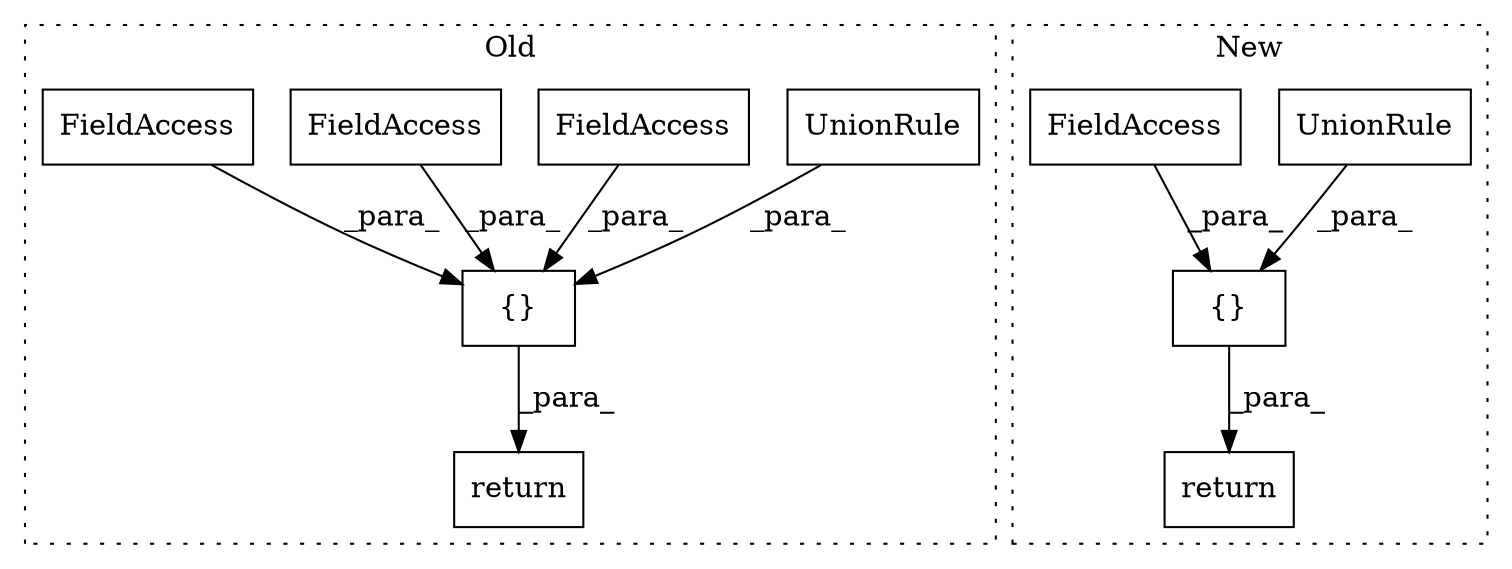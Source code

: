 digraph G {
subgraph cluster0 {
1 [label="UnionRule" a="32" s="2962,2996" l="10,1" shape="box"];
3 [label="{}" a="4" s="2724,3106" l="1,-3" shape="box"];
4 [label="FieldAccess" a="22" s="2725" l="20" shape="box"];
6 [label="return" a="41" s="2708" l="7" shape="box"];
8 [label="FieldAccess" a="22" s="2773" l="14" shape="box"];
9 [label="FieldAccess" a="22" s="2761" l="11" shape="box"];
label = "Old";
style="dotted";
}
subgraph cluster1 {
2 [label="{}" a="4" s="2089,2157" l="1,1" shape="box"];
5 [label="return" a="41" s="2073" l="7" shape="box"];
7 [label="UnionRule" a="32" s="2111,2156" l="10,1" shape="box"];
10 [label="FieldAccess" a="22" s="2090" l="20" shape="box"];
label = "New";
style="dotted";
}
1 -> 3 [label="_para_"];
2 -> 5 [label="_para_"];
3 -> 6 [label="_para_"];
4 -> 3 [label="_para_"];
7 -> 2 [label="_para_"];
8 -> 3 [label="_para_"];
9 -> 3 [label="_para_"];
10 -> 2 [label="_para_"];
}